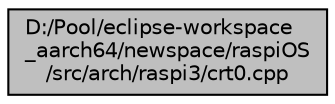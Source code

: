 digraph "D:/Pool/eclipse-workspace_aarch64/newspace/raspiOS/src/arch/raspi3/crt0.cpp"
{
  edge [fontname="Helvetica",fontsize="10",labelfontname="Helvetica",labelfontsize="10"];
  node [fontname="Helvetica",fontsize="10",shape=record];
  Node2860 [label="D:/Pool/eclipse-workspace\l_aarch64/newspace/raspiOS\l/src/arch/raspi3/crt0.cpp",height=0.2,width=0.4,color="black", fillcolor="grey75", style="filled", fontcolor="black"];
}
